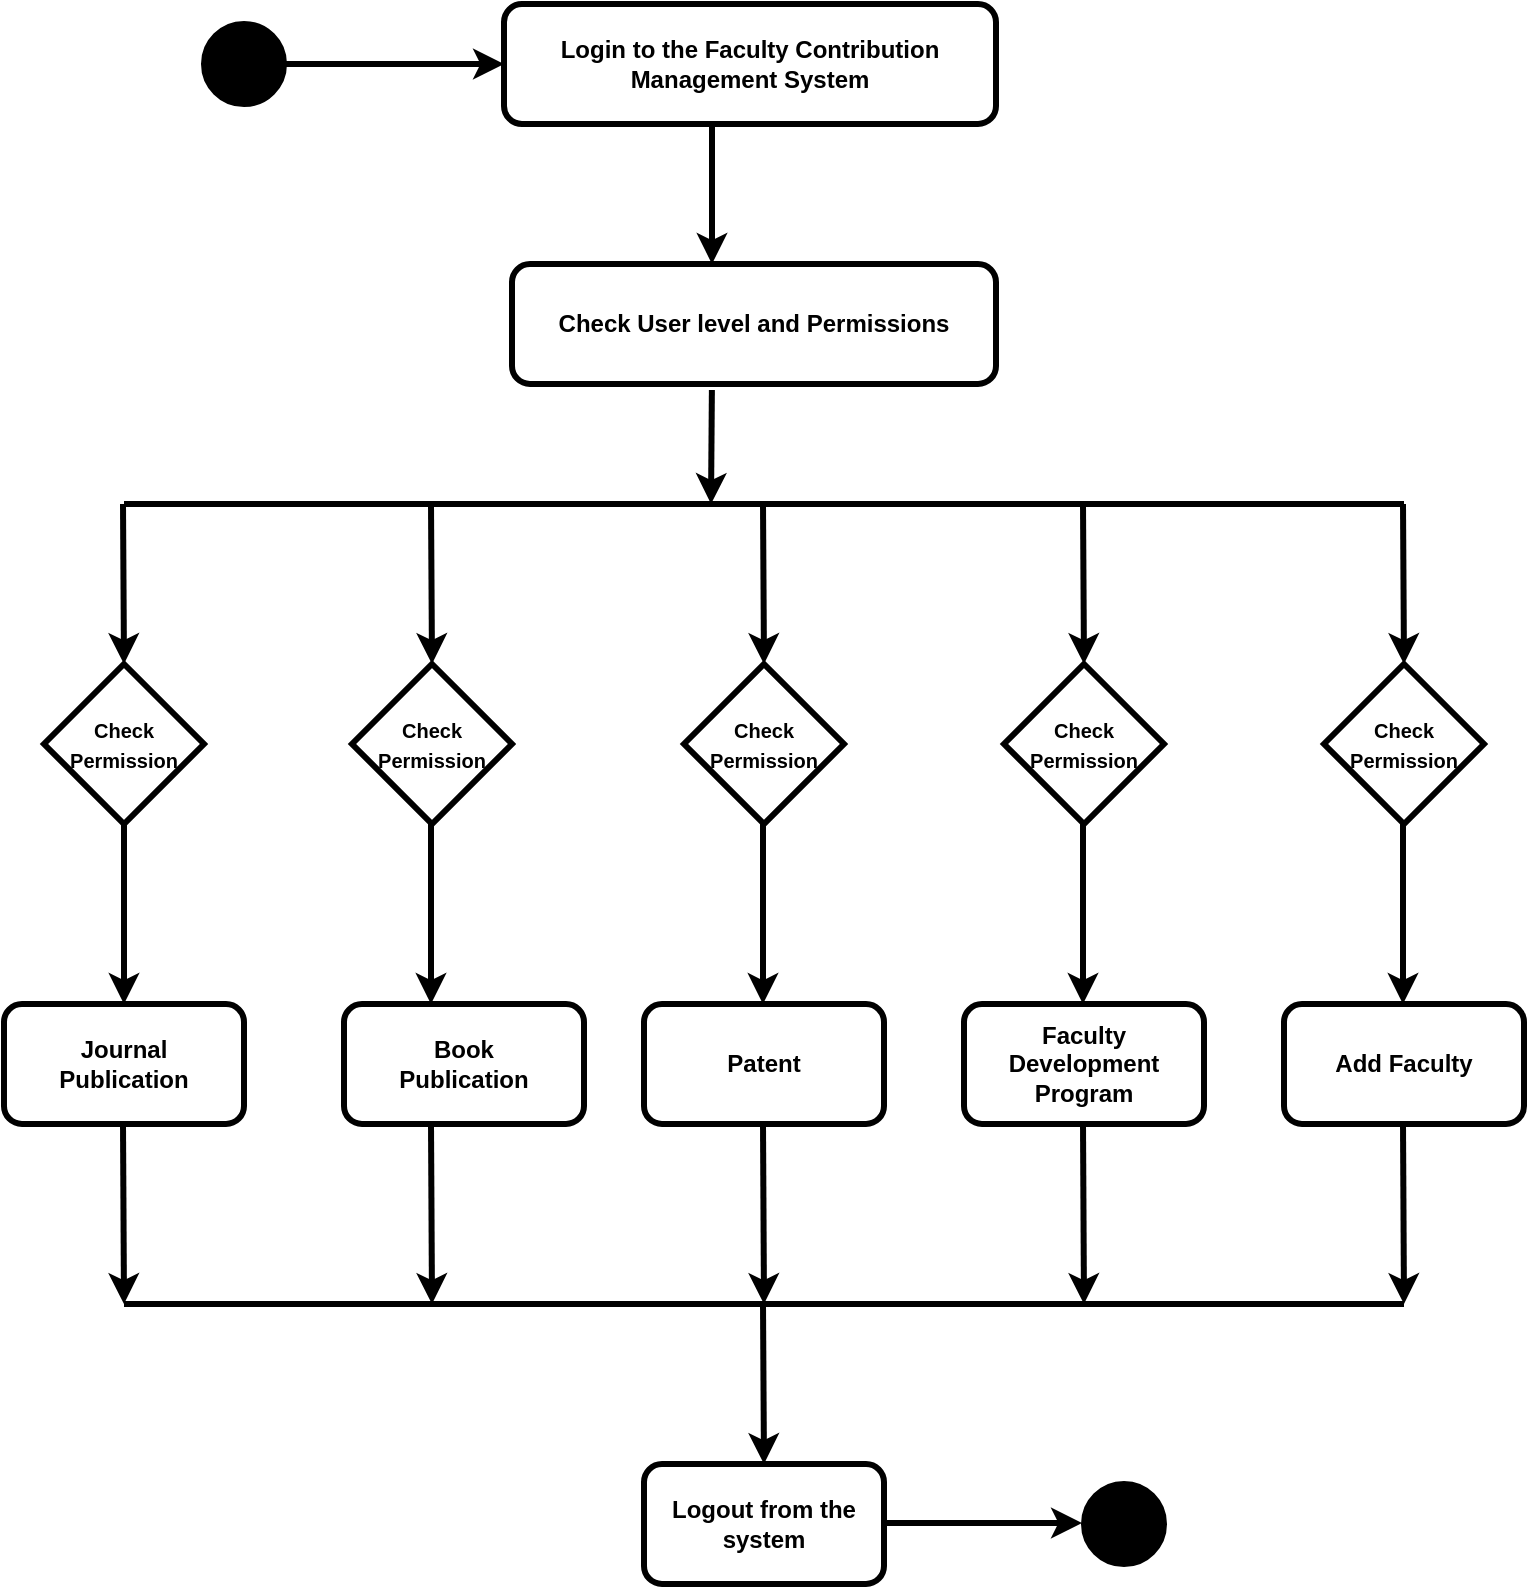 <mxfile version="23.0.2" type="device">
  <diagram name="Page-1" id="UmF1hBGN1C5rpxQa04Ap">
    <mxGraphModel dx="1050" dy="569" grid="1" gridSize="10" guides="1" tooltips="1" connect="1" arrows="1" fold="1" page="1" pageScale="1" pageWidth="827" pageHeight="1169" math="0" shadow="0">
      <root>
        <mxCell id="0" />
        <mxCell id="1" parent="0" />
        <mxCell id="JSI8Sby0DyJMvzg88k3_-1" value="" style="ellipse;whiteSpace=wrap;html=1;aspect=fixed;fillColor=#000000;strokeWidth=3;" vertex="1" parent="1">
          <mxGeometry x="160" y="120" width="40" height="40" as="geometry" />
        </mxCell>
        <mxCell id="JSI8Sby0DyJMvzg88k3_-2" value="&lt;b&gt;Login to the Faculty Contribution Management System&lt;/b&gt;" style="rounded=1;whiteSpace=wrap;html=1;strokeWidth=3;" vertex="1" parent="1">
          <mxGeometry x="310" y="110" width="246" height="60" as="geometry" />
        </mxCell>
        <mxCell id="JSI8Sby0DyJMvzg88k3_-3" value="" style="endArrow=classic;html=1;rounded=0;entryX=0;entryY=0.5;entryDx=0;entryDy=0;exitX=1;exitY=0.5;exitDx=0;exitDy=0;strokeWidth=3;" edge="1" parent="1" source="JSI8Sby0DyJMvzg88k3_-1" target="JSI8Sby0DyJMvzg88k3_-2">
          <mxGeometry width="50" height="50" relative="1" as="geometry">
            <mxPoint x="220" y="139.5" as="sourcePoint" />
            <mxPoint x="290" y="139.5" as="targetPoint" />
          </mxGeometry>
        </mxCell>
        <mxCell id="JSI8Sby0DyJMvzg88k3_-5" value="" style="endArrow=classic;html=1;rounded=0;exitX=1;exitY=0.5;exitDx=0;exitDy=0;strokeWidth=3;" edge="1" parent="1">
          <mxGeometry width="50" height="50" relative="1" as="geometry">
            <mxPoint x="414" y="170" as="sourcePoint" />
            <mxPoint x="414" y="240" as="targetPoint" />
          </mxGeometry>
        </mxCell>
        <mxCell id="JSI8Sby0DyJMvzg88k3_-6" value="&lt;b&gt;Check User level and Permissions&lt;/b&gt;" style="rounded=1;whiteSpace=wrap;html=1;strokeWidth=3;" vertex="1" parent="1">
          <mxGeometry x="314" y="240" width="242" height="60" as="geometry" />
        </mxCell>
        <mxCell id="JSI8Sby0DyJMvzg88k3_-7" value="&lt;b style=&quot;border-color: var(--border-color); font-size: 10px;&quot;&gt;Check&lt;br style=&quot;border-color: var(--border-color);&quot;&gt;Permission&lt;/b&gt;" style="rhombus;whiteSpace=wrap;html=1;strokeWidth=3;" vertex="1" parent="1">
          <mxGeometry x="234" y="440" width="80" height="80" as="geometry" />
        </mxCell>
        <mxCell id="JSI8Sby0DyJMvzg88k3_-8" value="&lt;b style=&quot;border-color: var(--border-color); font-size: 10px;&quot;&gt;Check&lt;br style=&quot;border-color: var(--border-color);&quot;&gt;Permission&lt;/b&gt;" style="rhombus;whiteSpace=wrap;html=1;strokeWidth=3;" vertex="1" parent="1">
          <mxGeometry x="80" y="440" width="80" height="80" as="geometry" />
        </mxCell>
        <mxCell id="JSI8Sby0DyJMvzg88k3_-9" value="&lt;b style=&quot;border-color: var(--border-color); font-size: 10px;&quot;&gt;Check&lt;br style=&quot;border-color: var(--border-color);&quot;&gt;Permission&lt;/b&gt;&lt;b&gt;&lt;br&gt;&lt;/b&gt;" style="rhombus;whiteSpace=wrap;html=1;strokeWidth=3;" vertex="1" parent="1">
          <mxGeometry x="400" y="440" width="80" height="80" as="geometry" />
        </mxCell>
        <mxCell id="JSI8Sby0DyJMvzg88k3_-10" value="&lt;b style=&quot;font-size: 10px;&quot;&gt;Check&lt;br style=&quot;border-color: var(--border-color);&quot;&gt;Permission&lt;/b&gt;" style="rhombus;whiteSpace=wrap;html=1;strokeWidth=3;" vertex="1" parent="1">
          <mxGeometry x="560" y="440" width="80" height="80" as="geometry" />
        </mxCell>
        <mxCell id="JSI8Sby0DyJMvzg88k3_-11" value="&lt;b style=&quot;border-color: var(--border-color); font-size: 10px;&quot;&gt;Check&lt;br style=&quot;border-color: var(--border-color);&quot;&gt;Permission&lt;/b&gt;" style="rhombus;whiteSpace=wrap;html=1;strokeWidth=3;" vertex="1" parent="1">
          <mxGeometry x="720" y="440" width="80" height="80" as="geometry" />
        </mxCell>
        <mxCell id="JSI8Sby0DyJMvzg88k3_-12" value="" style="endArrow=none;html=1;rounded=0;strokeWidth=3;" edge="1" parent="1">
          <mxGeometry width="50" height="50" relative="1" as="geometry">
            <mxPoint x="120" y="360" as="sourcePoint" />
            <mxPoint x="760" y="360" as="targetPoint" />
          </mxGeometry>
        </mxCell>
        <mxCell id="JSI8Sby0DyJMvzg88k3_-13" value="" style="endArrow=classic;html=1;rounded=0;entryX=0.5;entryY=0;entryDx=0;entryDy=0;strokeWidth=3;" edge="1" parent="1" target="JSI8Sby0DyJMvzg88k3_-11">
          <mxGeometry width="50" height="50" relative="1" as="geometry">
            <mxPoint x="759.5" y="360" as="sourcePoint" />
            <mxPoint x="759.5" y="410" as="targetPoint" />
          </mxGeometry>
        </mxCell>
        <mxCell id="JSI8Sby0DyJMvzg88k3_-14" value="" style="endArrow=classic;html=1;rounded=0;entryX=0.5;entryY=0;entryDx=0;entryDy=0;strokeWidth=3;" edge="1" parent="1">
          <mxGeometry width="50" height="50" relative="1" as="geometry">
            <mxPoint x="119.5" y="360" as="sourcePoint" />
            <mxPoint x="120" y="440" as="targetPoint" />
          </mxGeometry>
        </mxCell>
        <mxCell id="JSI8Sby0DyJMvzg88k3_-15" value="" style="endArrow=classic;html=1;rounded=0;entryX=0.5;entryY=0;entryDx=0;entryDy=0;strokeWidth=3;" edge="1" parent="1">
          <mxGeometry width="50" height="50" relative="1" as="geometry">
            <mxPoint x="599.5" y="360" as="sourcePoint" />
            <mxPoint x="600" y="440" as="targetPoint" />
          </mxGeometry>
        </mxCell>
        <mxCell id="JSI8Sby0DyJMvzg88k3_-16" value="" style="endArrow=classic;html=1;rounded=0;entryX=0.5;entryY=0;entryDx=0;entryDy=0;strokeWidth=3;" edge="1" parent="1">
          <mxGeometry width="50" height="50" relative="1" as="geometry">
            <mxPoint x="439.5" y="360" as="sourcePoint" />
            <mxPoint x="440" y="440" as="targetPoint" />
          </mxGeometry>
        </mxCell>
        <mxCell id="JSI8Sby0DyJMvzg88k3_-17" value="" style="endArrow=classic;html=1;rounded=0;entryX=0.5;entryY=0;entryDx=0;entryDy=0;strokeWidth=3;" edge="1" parent="1">
          <mxGeometry width="50" height="50" relative="1" as="geometry">
            <mxPoint x="273.5" y="360" as="sourcePoint" />
            <mxPoint x="274" y="440" as="targetPoint" />
          </mxGeometry>
        </mxCell>
        <mxCell id="JSI8Sby0DyJMvzg88k3_-18" value="" style="endArrow=classic;html=1;rounded=0;entryX=0.5;entryY=0;entryDx=0;entryDy=0;exitX=0.413;exitY=1.05;exitDx=0;exitDy=0;exitPerimeter=0;strokeWidth=3;" edge="1" parent="1" source="JSI8Sby0DyJMvzg88k3_-6">
          <mxGeometry width="50" height="50" relative="1" as="geometry">
            <mxPoint x="410" y="310" as="sourcePoint" />
            <mxPoint x="413.5" y="360" as="targetPoint" />
          </mxGeometry>
        </mxCell>
        <mxCell id="JSI8Sby0DyJMvzg88k3_-19" value="" style="endArrow=none;html=1;rounded=0;strokeWidth=3;" edge="1" parent="1">
          <mxGeometry width="50" height="50" relative="1" as="geometry">
            <mxPoint x="120" y="760" as="sourcePoint" />
            <mxPoint x="760" y="760" as="targetPoint" />
          </mxGeometry>
        </mxCell>
        <mxCell id="JSI8Sby0DyJMvzg88k3_-21" value="&lt;b&gt;Journal&lt;br&gt;Publication&lt;/b&gt;" style="rounded=1;whiteSpace=wrap;html=1;strokeWidth=3;" vertex="1" parent="1">
          <mxGeometry x="60" y="610" width="120" height="60" as="geometry" />
        </mxCell>
        <mxCell id="JSI8Sby0DyJMvzg88k3_-23" value="&lt;b&gt;Book&lt;br style=&quot;border-color: var(--border-color);&quot;&gt;Publication&lt;/b&gt;" style="rounded=1;whiteSpace=wrap;html=1;strokeWidth=3;" vertex="1" parent="1">
          <mxGeometry x="230" y="610" width="120" height="60" as="geometry" />
        </mxCell>
        <mxCell id="JSI8Sby0DyJMvzg88k3_-24" value="&lt;b&gt;Patent&lt;/b&gt;" style="rounded=1;whiteSpace=wrap;html=1;strokeWidth=3;" vertex="1" parent="1">
          <mxGeometry x="380" y="610" width="120" height="60" as="geometry" />
        </mxCell>
        <mxCell id="JSI8Sby0DyJMvzg88k3_-25" value="&lt;b&gt;Faculty&lt;br&gt;Development&lt;br&gt;Program&lt;/b&gt;" style="rounded=1;whiteSpace=wrap;html=1;strokeWidth=3;" vertex="1" parent="1">
          <mxGeometry x="540" y="610" width="120" height="60" as="geometry" />
        </mxCell>
        <mxCell id="JSI8Sby0DyJMvzg88k3_-26" value="&lt;b&gt;Add Faculty&lt;/b&gt;" style="rounded=1;whiteSpace=wrap;html=1;strokeWidth=3;" vertex="1" parent="1">
          <mxGeometry x="700" y="610" width="120" height="60" as="geometry" />
        </mxCell>
        <mxCell id="JSI8Sby0DyJMvzg88k3_-27" value="" style="endArrow=classic;html=1;rounded=0;entryX=0.5;entryY=0;entryDx=0;entryDy=0;exitX=0.5;exitY=1;exitDx=0;exitDy=0;strokeWidth=3;" edge="1" parent="1" source="JSI8Sby0DyJMvzg88k3_-8">
          <mxGeometry width="50" height="50" relative="1" as="geometry">
            <mxPoint x="119.5" y="530" as="sourcePoint" />
            <mxPoint x="120" y="610" as="targetPoint" />
          </mxGeometry>
        </mxCell>
        <mxCell id="JSI8Sby0DyJMvzg88k3_-28" value="" style="endArrow=classic;html=1;rounded=0;entryX=0.5;entryY=0;entryDx=0;entryDy=0;exitX=0.5;exitY=1;exitDx=0;exitDy=0;strokeWidth=3;" edge="1" parent="1">
          <mxGeometry width="50" height="50" relative="1" as="geometry">
            <mxPoint x="759.5" y="520" as="sourcePoint" />
            <mxPoint x="759.5" y="610" as="targetPoint" />
          </mxGeometry>
        </mxCell>
        <mxCell id="JSI8Sby0DyJMvzg88k3_-29" value="" style="endArrow=classic;html=1;rounded=0;entryX=0.5;entryY=0;entryDx=0;entryDy=0;exitX=0.5;exitY=1;exitDx=0;exitDy=0;strokeWidth=3;" edge="1" parent="1">
          <mxGeometry width="50" height="50" relative="1" as="geometry">
            <mxPoint x="599.5" y="520" as="sourcePoint" />
            <mxPoint x="599.5" y="610" as="targetPoint" />
          </mxGeometry>
        </mxCell>
        <mxCell id="JSI8Sby0DyJMvzg88k3_-30" value="" style="endArrow=classic;html=1;rounded=0;entryX=0.5;entryY=0;entryDx=0;entryDy=0;exitX=0.5;exitY=1;exitDx=0;exitDy=0;strokeWidth=3;" edge="1" parent="1">
          <mxGeometry width="50" height="50" relative="1" as="geometry">
            <mxPoint x="439.5" y="520" as="sourcePoint" />
            <mxPoint x="439.5" y="610" as="targetPoint" />
          </mxGeometry>
        </mxCell>
        <mxCell id="JSI8Sby0DyJMvzg88k3_-31" value="" style="endArrow=classic;html=1;rounded=0;entryX=0.5;entryY=0;entryDx=0;entryDy=0;exitX=0.5;exitY=1;exitDx=0;exitDy=0;strokeWidth=3;" edge="1" parent="1">
          <mxGeometry width="50" height="50" relative="1" as="geometry">
            <mxPoint x="273.5" y="520" as="sourcePoint" />
            <mxPoint x="273.5" y="610" as="targetPoint" />
          </mxGeometry>
        </mxCell>
        <mxCell id="JSI8Sby0DyJMvzg88k3_-32" value="" style="endArrow=classic;html=1;rounded=0;strokeWidth=3;" edge="1" parent="1">
          <mxGeometry width="50" height="50" relative="1" as="geometry">
            <mxPoint x="119.5" y="670" as="sourcePoint" />
            <mxPoint x="120" y="760" as="targetPoint" />
          </mxGeometry>
        </mxCell>
        <mxCell id="JSI8Sby0DyJMvzg88k3_-33" value="" style="endArrow=classic;html=1;rounded=0;strokeWidth=3;" edge="1" parent="1">
          <mxGeometry width="50" height="50" relative="1" as="geometry">
            <mxPoint x="759.5" y="670" as="sourcePoint" />
            <mxPoint x="760" y="760" as="targetPoint" />
          </mxGeometry>
        </mxCell>
        <mxCell id="JSI8Sby0DyJMvzg88k3_-34" value="" style="endArrow=classic;html=1;rounded=0;strokeWidth=3;" edge="1" parent="1">
          <mxGeometry width="50" height="50" relative="1" as="geometry">
            <mxPoint x="599.5" y="670" as="sourcePoint" />
            <mxPoint x="600" y="760" as="targetPoint" />
          </mxGeometry>
        </mxCell>
        <mxCell id="JSI8Sby0DyJMvzg88k3_-35" value="" style="endArrow=classic;html=1;rounded=0;strokeWidth=3;" edge="1" parent="1">
          <mxGeometry width="50" height="50" relative="1" as="geometry">
            <mxPoint x="273.5" y="670" as="sourcePoint" />
            <mxPoint x="274" y="760" as="targetPoint" />
          </mxGeometry>
        </mxCell>
        <mxCell id="JSI8Sby0DyJMvzg88k3_-36" value="" style="endArrow=classic;html=1;rounded=0;strokeWidth=3;" edge="1" parent="1">
          <mxGeometry width="50" height="50" relative="1" as="geometry">
            <mxPoint x="439.5" y="670" as="sourcePoint" />
            <mxPoint x="440" y="760" as="targetPoint" />
          </mxGeometry>
        </mxCell>
        <mxCell id="JSI8Sby0DyJMvzg88k3_-37" value="&lt;b&gt;Logout from the system&lt;/b&gt;" style="rounded=1;whiteSpace=wrap;html=1;strokeWidth=3;" vertex="1" parent="1">
          <mxGeometry x="380" y="840" width="120" height="60" as="geometry" />
        </mxCell>
        <mxCell id="JSI8Sby0DyJMvzg88k3_-38" value="" style="endArrow=classic;html=1;rounded=0;entryX=0.5;entryY=0;entryDx=0;entryDy=0;entryPerimeter=0;strokeWidth=3;" edge="1" parent="1" target="JSI8Sby0DyJMvzg88k3_-37">
          <mxGeometry width="50" height="50" relative="1" as="geometry">
            <mxPoint x="439.5" y="760" as="sourcePoint" />
            <mxPoint x="440" y="830" as="targetPoint" />
          </mxGeometry>
        </mxCell>
        <mxCell id="JSI8Sby0DyJMvzg88k3_-39" value="" style="endArrow=classic;html=1;rounded=0;strokeWidth=3;" edge="1" parent="1">
          <mxGeometry width="50" height="50" relative="1" as="geometry">
            <mxPoint x="500" y="869.5" as="sourcePoint" />
            <mxPoint x="599" y="869.5" as="targetPoint" />
          </mxGeometry>
        </mxCell>
        <mxCell id="JSI8Sby0DyJMvzg88k3_-40" value="" style="ellipse;whiteSpace=wrap;html=1;aspect=fixed;fillColor=#000000;strokeWidth=3;" vertex="1" parent="1">
          <mxGeometry x="600" y="850" width="40" height="40" as="geometry" />
        </mxCell>
      </root>
    </mxGraphModel>
  </diagram>
</mxfile>
